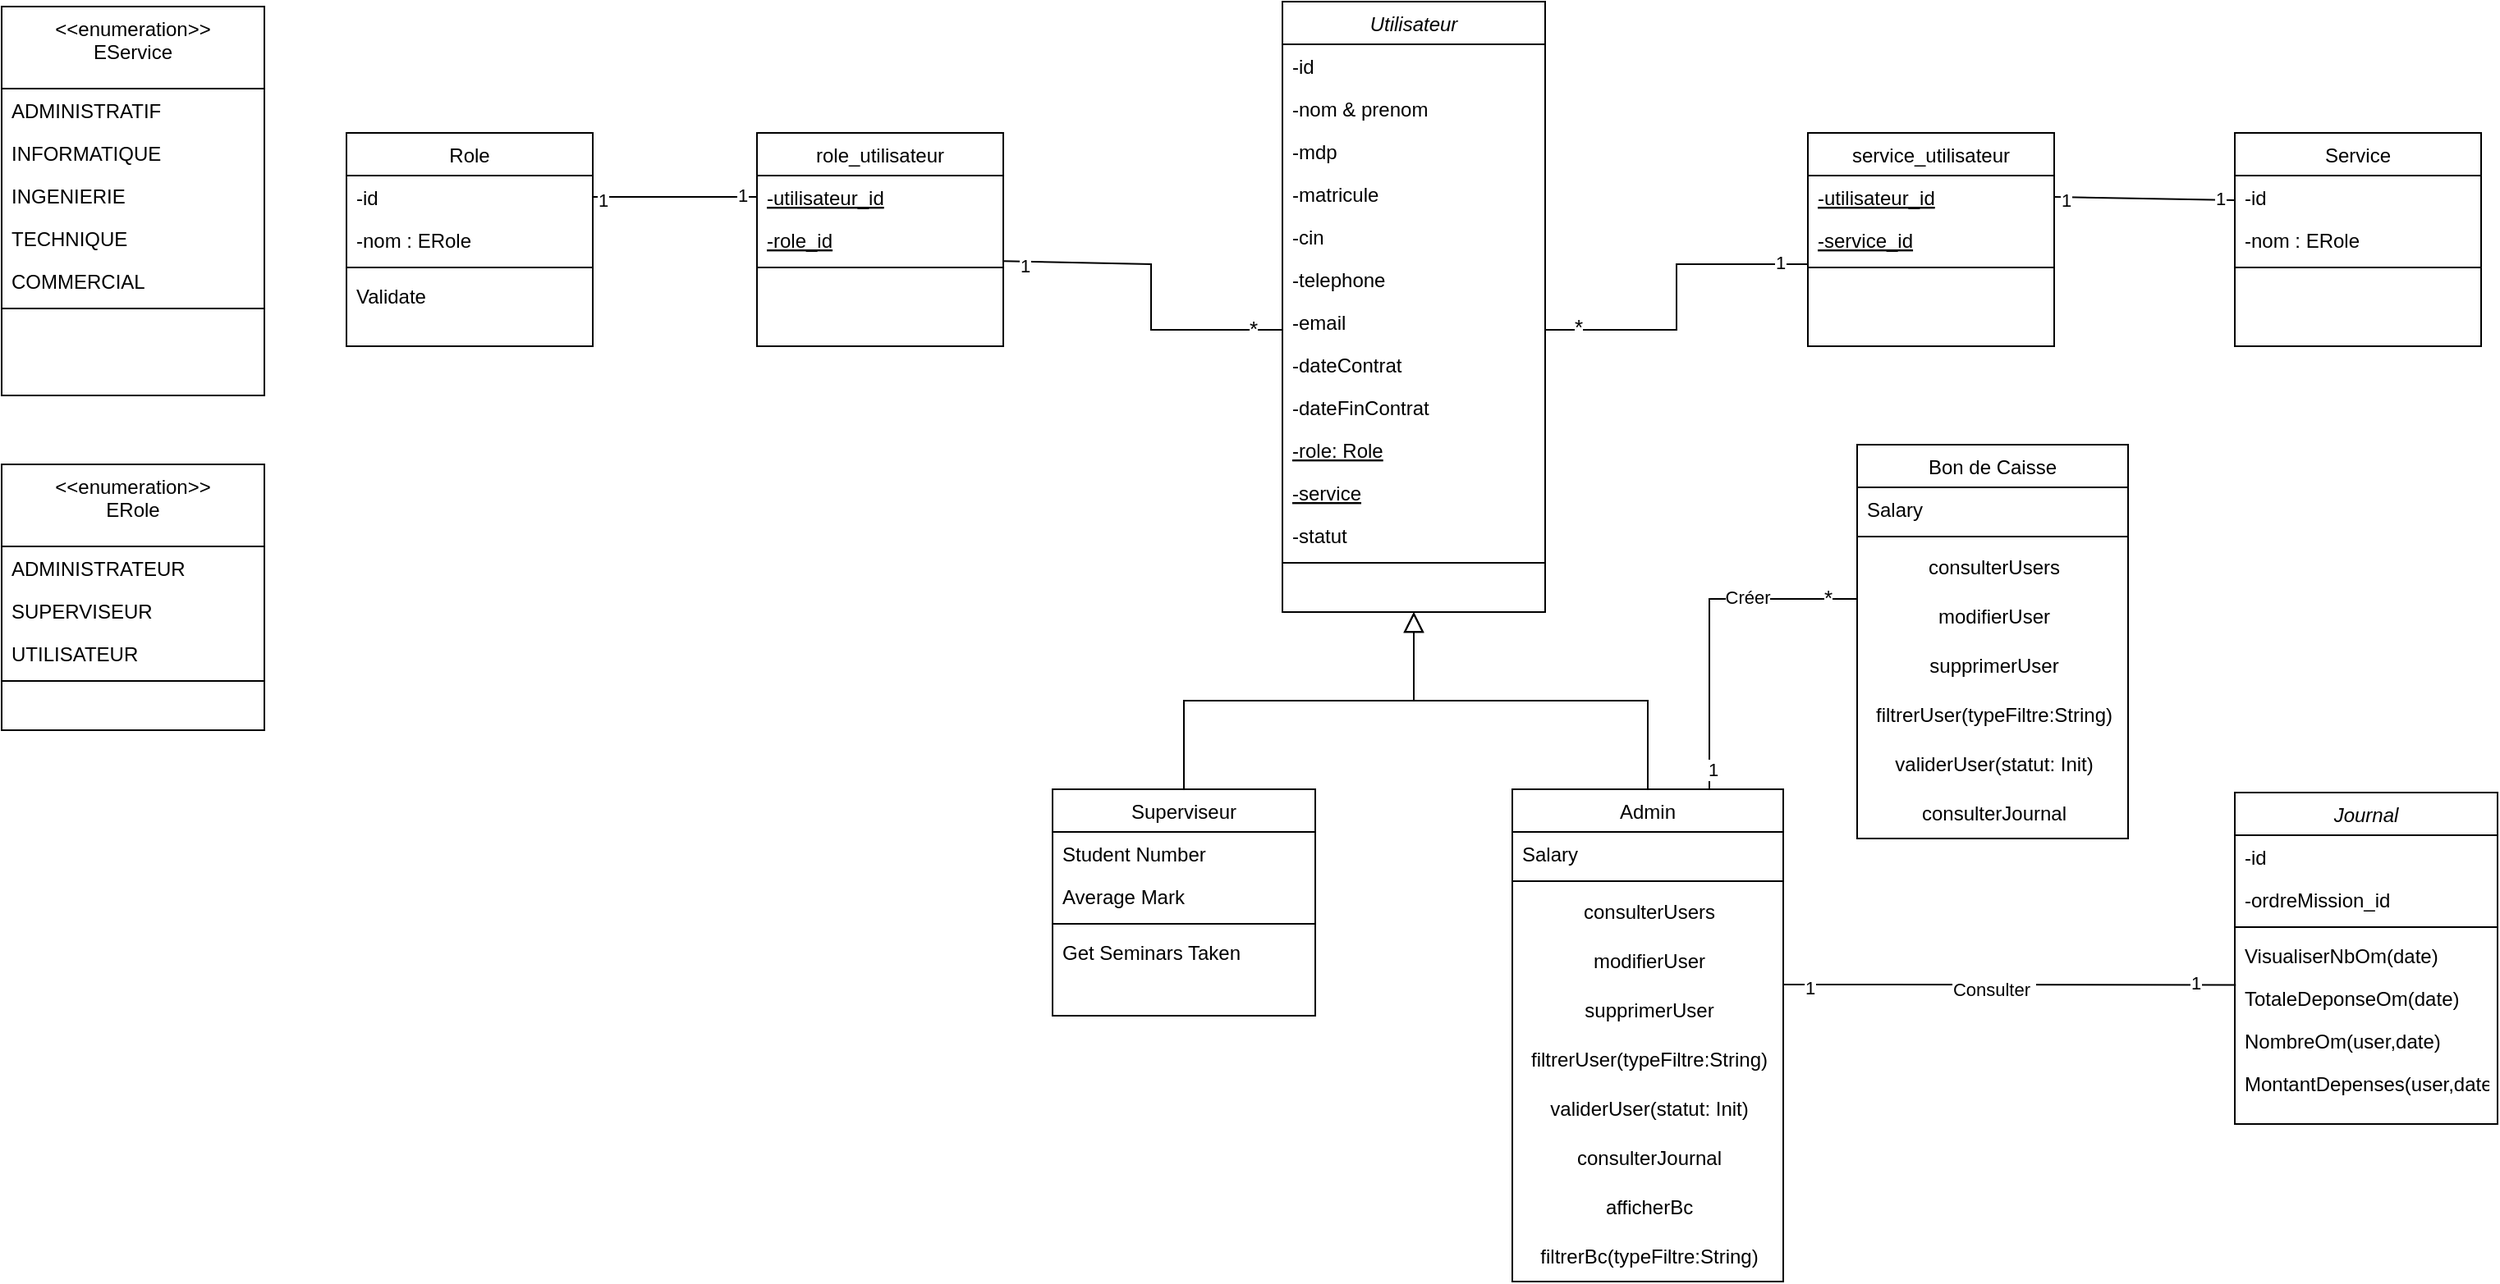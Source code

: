 <mxfile version="24.2.0" type="github">
  <diagram id="C5RBs43oDa-KdzZeNtuy" name="Page-1">
    <mxGraphModel dx="2039" dy="758" grid="1" gridSize="10" guides="1" tooltips="1" connect="1" arrows="1" fold="1" page="1" pageScale="1" pageWidth="827" pageHeight="1169" math="0" shadow="0">
      <root>
        <mxCell id="WIyWlLk6GJQsqaUBKTNV-0" />
        <mxCell id="WIyWlLk6GJQsqaUBKTNV-1" parent="WIyWlLk6GJQsqaUBKTNV-0" />
        <mxCell id="zkfFHV4jXpPFQw0GAbJ--0" value="Utilisateur" style="swimlane;fontStyle=2;align=center;verticalAlign=top;childLayout=stackLayout;horizontal=1;startSize=26;horizontalStack=0;resizeParent=1;resizeLast=0;collapsible=1;marginBottom=0;rounded=0;shadow=0;strokeWidth=1;" parent="WIyWlLk6GJQsqaUBKTNV-1" vertex="1">
          <mxGeometry x="220" y="120" width="160" height="372" as="geometry">
            <mxRectangle x="230" y="140" width="160" height="26" as="alternateBounds" />
          </mxGeometry>
        </mxCell>
        <mxCell id="zkfFHV4jXpPFQw0GAbJ--2" value="-id" style="text;align=left;verticalAlign=top;spacingLeft=4;spacingRight=4;overflow=hidden;rotatable=0;points=[[0,0.5],[1,0.5]];portConstraint=eastwest;rounded=0;shadow=0;html=0;" parent="zkfFHV4jXpPFQw0GAbJ--0" vertex="1">
          <mxGeometry y="26" width="160" height="26" as="geometry" />
        </mxCell>
        <mxCell id="zkfFHV4jXpPFQw0GAbJ--1" value="-nom &amp; prenom" style="text;align=left;verticalAlign=top;spacingLeft=4;spacingRight=4;overflow=hidden;rotatable=0;points=[[0,0.5],[1,0.5]];portConstraint=eastwest;" parent="zkfFHV4jXpPFQw0GAbJ--0" vertex="1">
          <mxGeometry y="52" width="160" height="26" as="geometry" />
        </mxCell>
        <mxCell id="zkfFHV4jXpPFQw0GAbJ--3" value="-mdp" style="text;align=left;verticalAlign=top;spacingLeft=4;spacingRight=4;overflow=hidden;rotatable=0;points=[[0,0.5],[1,0.5]];portConstraint=eastwest;rounded=0;shadow=0;html=0;" parent="zkfFHV4jXpPFQw0GAbJ--0" vertex="1">
          <mxGeometry y="78" width="160" height="26" as="geometry" />
        </mxCell>
        <mxCell id="BVyDWOVF4puS4mX-ho88-1" value="-matricule    " style="text;align=left;verticalAlign=top;spacingLeft=4;spacingRight=4;overflow=hidden;rotatable=0;points=[[0,0.5],[1,0.5]];portConstraint=eastwest;" parent="zkfFHV4jXpPFQw0GAbJ--0" vertex="1">
          <mxGeometry y="104" width="160" height="26" as="geometry" />
        </mxCell>
        <mxCell id="zkfFHV4jXpPFQw0GAbJ--5" value="-cin" style="text;align=left;verticalAlign=top;spacingLeft=4;spacingRight=4;overflow=hidden;rotatable=0;points=[[0,0.5],[1,0.5]];portConstraint=eastwest;" parent="zkfFHV4jXpPFQw0GAbJ--0" vertex="1">
          <mxGeometry y="130" width="160" height="26" as="geometry" />
        </mxCell>
        <mxCell id="BVyDWOVF4puS4mX-ho88-3" value="-telephone" style="text;align=left;verticalAlign=top;spacingLeft=4;spacingRight=4;overflow=hidden;rotatable=0;points=[[0,0.5],[1,0.5]];portConstraint=eastwest;" parent="zkfFHV4jXpPFQw0GAbJ--0" vertex="1">
          <mxGeometry y="156" width="160" height="26" as="geometry" />
        </mxCell>
        <mxCell id="BVyDWOVF4puS4mX-ho88-2" value="-email" style="text;align=left;verticalAlign=top;spacingLeft=4;spacingRight=4;overflow=hidden;rotatable=0;points=[[0,0.5],[1,0.5]];portConstraint=eastwest;" parent="zkfFHV4jXpPFQw0GAbJ--0" vertex="1">
          <mxGeometry y="182" width="160" height="26" as="geometry" />
        </mxCell>
        <mxCell id="BVyDWOVF4puS4mX-ho88-13" value="-dateContrat" style="text;align=left;verticalAlign=top;spacingLeft=4;spacingRight=4;overflow=hidden;rotatable=0;points=[[0,0.5],[1,0.5]];portConstraint=eastwest;" parent="zkfFHV4jXpPFQw0GAbJ--0" vertex="1">
          <mxGeometry y="208" width="160" height="26" as="geometry" />
        </mxCell>
        <mxCell id="BVyDWOVF4puS4mX-ho88-15" value="-dateFinContrat" style="text;align=left;verticalAlign=top;spacingLeft=4;spacingRight=4;overflow=hidden;rotatable=0;points=[[0,0.5],[1,0.5]];portConstraint=eastwest;" parent="zkfFHV4jXpPFQw0GAbJ--0" vertex="1">
          <mxGeometry y="234" width="160" height="26" as="geometry" />
        </mxCell>
        <mxCell id="BVyDWOVF4puS4mX-ho88-16" value="-role: Role" style="text;align=left;verticalAlign=top;spacingLeft=4;spacingRight=4;overflow=hidden;rotatable=0;points=[[0,0.5],[1,0.5]];portConstraint=eastwest;fontStyle=4" parent="zkfFHV4jXpPFQw0GAbJ--0" vertex="1">
          <mxGeometry y="260" width="160" height="26" as="geometry" />
        </mxCell>
        <mxCell id="BVyDWOVF4puS4mX-ho88-17" value="-service" style="text;align=left;verticalAlign=top;spacingLeft=4;spacingRight=4;overflow=hidden;rotatable=0;points=[[0,0.5],[1,0.5]];portConstraint=eastwest;fontStyle=4" parent="zkfFHV4jXpPFQw0GAbJ--0" vertex="1">
          <mxGeometry y="286" width="160" height="26" as="geometry" />
        </mxCell>
        <mxCell id="BVyDWOVF4puS4mX-ho88-14" value="-statut" style="text;align=left;verticalAlign=top;spacingLeft=4;spacingRight=4;overflow=hidden;rotatable=0;points=[[0,0.5],[1,0.5]];portConstraint=eastwest;" parent="zkfFHV4jXpPFQw0GAbJ--0" vertex="1">
          <mxGeometry y="312" width="160" height="26" as="geometry" />
        </mxCell>
        <mxCell id="zkfFHV4jXpPFQw0GAbJ--4" value="" style="line;html=1;strokeWidth=1;align=left;verticalAlign=middle;spacingTop=-1;spacingLeft=3;spacingRight=3;rotatable=0;labelPosition=right;points=[];portConstraint=eastwest;" parent="zkfFHV4jXpPFQw0GAbJ--0" vertex="1">
          <mxGeometry y="338" width="160" height="8" as="geometry" />
        </mxCell>
        <mxCell id="BVyDWOVF4puS4mX-ho88-0" value="&#xa;" style="text;align=left;verticalAlign=top;spacingLeft=4;spacingRight=4;overflow=hidden;rotatable=0;points=[[0,0.5],[1,0.5]];portConstraint=eastwest;rounded=0;shadow=0;html=0;" parent="zkfFHV4jXpPFQw0GAbJ--0" vertex="1">
          <mxGeometry y="346" width="160" height="26" as="geometry" />
        </mxCell>
        <mxCell id="zkfFHV4jXpPFQw0GAbJ--6" value="Superviseur" style="swimlane;fontStyle=0;align=center;verticalAlign=top;childLayout=stackLayout;horizontal=1;startSize=26;horizontalStack=0;resizeParent=1;resizeLast=0;collapsible=1;marginBottom=0;rounded=0;shadow=0;strokeWidth=1;" parent="WIyWlLk6GJQsqaUBKTNV-1" vertex="1">
          <mxGeometry x="80" y="600" width="160" height="138" as="geometry">
            <mxRectangle x="130" y="380" width="160" height="26" as="alternateBounds" />
          </mxGeometry>
        </mxCell>
        <mxCell id="zkfFHV4jXpPFQw0GAbJ--7" value="Student Number" style="text;align=left;verticalAlign=top;spacingLeft=4;spacingRight=4;overflow=hidden;rotatable=0;points=[[0,0.5],[1,0.5]];portConstraint=eastwest;" parent="zkfFHV4jXpPFQw0GAbJ--6" vertex="1">
          <mxGeometry y="26" width="160" height="26" as="geometry" />
        </mxCell>
        <mxCell id="zkfFHV4jXpPFQw0GAbJ--8" value="Average Mark" style="text;align=left;verticalAlign=top;spacingLeft=4;spacingRight=4;overflow=hidden;rotatable=0;points=[[0,0.5],[1,0.5]];portConstraint=eastwest;rounded=0;shadow=0;html=0;" parent="zkfFHV4jXpPFQw0GAbJ--6" vertex="1">
          <mxGeometry y="52" width="160" height="26" as="geometry" />
        </mxCell>
        <mxCell id="zkfFHV4jXpPFQw0GAbJ--9" value="" style="line;html=1;strokeWidth=1;align=left;verticalAlign=middle;spacingTop=-1;spacingLeft=3;spacingRight=3;rotatable=0;labelPosition=right;points=[];portConstraint=eastwest;" parent="zkfFHV4jXpPFQw0GAbJ--6" vertex="1">
          <mxGeometry y="78" width="160" height="8" as="geometry" />
        </mxCell>
        <mxCell id="zkfFHV4jXpPFQw0GAbJ--11" value="Get Seminars Taken" style="text;align=left;verticalAlign=top;spacingLeft=4;spacingRight=4;overflow=hidden;rotatable=0;points=[[0,0.5],[1,0.5]];portConstraint=eastwest;" parent="zkfFHV4jXpPFQw0GAbJ--6" vertex="1">
          <mxGeometry y="86" width="160" height="26" as="geometry" />
        </mxCell>
        <mxCell id="zkfFHV4jXpPFQw0GAbJ--12" value="" style="endArrow=block;endSize=10;endFill=0;shadow=0;strokeWidth=1;rounded=0;curved=0;edgeStyle=elbowEdgeStyle;elbow=vertical;" parent="WIyWlLk6GJQsqaUBKTNV-1" source="zkfFHV4jXpPFQw0GAbJ--6" target="zkfFHV4jXpPFQw0GAbJ--0" edge="1">
          <mxGeometry width="160" relative="1" as="geometry">
            <mxPoint x="200" y="203" as="sourcePoint" />
            <mxPoint x="200" y="203" as="targetPoint" />
          </mxGeometry>
        </mxCell>
        <mxCell id="zkfFHV4jXpPFQw0GAbJ--13" value="Admin" style="swimlane;fontStyle=0;align=center;verticalAlign=top;childLayout=stackLayout;horizontal=1;startSize=26;horizontalStack=0;resizeParent=1;resizeLast=0;collapsible=1;marginBottom=0;rounded=0;shadow=0;strokeWidth=1;" parent="WIyWlLk6GJQsqaUBKTNV-1" vertex="1">
          <mxGeometry x="360" y="600" width="165" height="300" as="geometry">
            <mxRectangle x="360" y="600" width="170" height="26" as="alternateBounds" />
          </mxGeometry>
        </mxCell>
        <mxCell id="zkfFHV4jXpPFQw0GAbJ--14" value="Salary" style="text;align=left;verticalAlign=top;spacingLeft=4;spacingRight=4;overflow=hidden;rotatable=0;points=[[0,0.5],[1,0.5]];portConstraint=eastwest;" parent="zkfFHV4jXpPFQw0GAbJ--13" vertex="1">
          <mxGeometry y="26" width="165" height="26" as="geometry" />
        </mxCell>
        <mxCell id="zkfFHV4jXpPFQw0GAbJ--15" value="" style="line;html=1;strokeWidth=1;align=left;verticalAlign=middle;spacingTop=-1;spacingLeft=3;spacingRight=3;rotatable=0;labelPosition=right;points=[];portConstraint=eastwest;" parent="zkfFHV4jXpPFQw0GAbJ--13" vertex="1">
          <mxGeometry y="52" width="165" height="8" as="geometry" />
        </mxCell>
        <mxCell id="UkL4BT7Hzz0I9JEdcfOP-37" value="consulterUsers" style="text;html=1;align=center;verticalAlign=middle;resizable=0;points=[];autosize=1;strokeColor=none;fillColor=none;" vertex="1" parent="zkfFHV4jXpPFQw0GAbJ--13">
          <mxGeometry y="60" width="165" height="30" as="geometry" />
        </mxCell>
        <mxCell id="UkL4BT7Hzz0I9JEdcfOP-38" value="modifierUser" style="text;html=1;align=center;verticalAlign=middle;resizable=0;points=[];autosize=1;strokeColor=none;fillColor=none;" vertex="1" parent="zkfFHV4jXpPFQw0GAbJ--13">
          <mxGeometry y="90" width="165" height="30" as="geometry" />
        </mxCell>
        <mxCell id="UkL4BT7Hzz0I9JEdcfOP-39" value="supprimerUser" style="text;html=1;align=center;verticalAlign=middle;resizable=0;points=[];autosize=1;strokeColor=none;fillColor=none;" vertex="1" parent="zkfFHV4jXpPFQw0GAbJ--13">
          <mxGeometry y="120" width="165" height="30" as="geometry" />
        </mxCell>
        <mxCell id="UkL4BT7Hzz0I9JEdcfOP-41" value="filtrerUser(typeFiltre:String)" style="text;html=1;align=center;verticalAlign=middle;resizable=0;points=[];autosize=1;strokeColor=none;fillColor=none;" vertex="1" parent="zkfFHV4jXpPFQw0GAbJ--13">
          <mxGeometry y="150" width="165" height="30" as="geometry" />
        </mxCell>
        <mxCell id="UkL4BT7Hzz0I9JEdcfOP-40" value="validerUser(statut: Init)" style="text;html=1;align=center;verticalAlign=middle;resizable=0;points=[];autosize=1;strokeColor=none;fillColor=none;" vertex="1" parent="zkfFHV4jXpPFQw0GAbJ--13">
          <mxGeometry y="180" width="165" height="30" as="geometry" />
        </mxCell>
        <mxCell id="UkL4BT7Hzz0I9JEdcfOP-79" value="consulterJournal" style="text;html=1;align=center;verticalAlign=middle;resizable=0;points=[];autosize=1;strokeColor=none;fillColor=none;" vertex="1" parent="zkfFHV4jXpPFQw0GAbJ--13">
          <mxGeometry y="210" width="165" height="30" as="geometry" />
        </mxCell>
        <mxCell id="UkL4BT7Hzz0I9JEdcfOP-80" value="afficherBc" style="text;html=1;align=center;verticalAlign=middle;resizable=0;points=[];autosize=1;strokeColor=none;fillColor=none;" vertex="1" parent="zkfFHV4jXpPFQw0GAbJ--13">
          <mxGeometry y="240" width="165" height="30" as="geometry" />
        </mxCell>
        <mxCell id="UkL4BT7Hzz0I9JEdcfOP-81" value="filtrerBc(typeFiltre:String)" style="text;html=1;align=center;verticalAlign=middle;resizable=0;points=[];autosize=1;strokeColor=none;fillColor=none;" vertex="1" parent="zkfFHV4jXpPFQw0GAbJ--13">
          <mxGeometry y="270" width="165" height="30" as="geometry" />
        </mxCell>
        <mxCell id="zkfFHV4jXpPFQw0GAbJ--16" value="" style="endArrow=block;endSize=10;endFill=0;shadow=0;strokeWidth=1;rounded=0;curved=0;edgeStyle=elbowEdgeStyle;elbow=vertical;" parent="WIyWlLk6GJQsqaUBKTNV-1" source="zkfFHV4jXpPFQw0GAbJ--13" target="zkfFHV4jXpPFQw0GAbJ--0" edge="1">
          <mxGeometry width="160" relative="1" as="geometry">
            <mxPoint x="210" y="373" as="sourcePoint" />
            <mxPoint x="310" y="271" as="targetPoint" />
          </mxGeometry>
        </mxCell>
        <mxCell id="BVyDWOVF4puS4mX-ho88-18" value="role_utilisateur" style="swimlane;fontStyle=0;align=center;verticalAlign=top;childLayout=stackLayout;horizontal=1;startSize=26;horizontalStack=0;resizeParent=1;resizeLast=0;collapsible=1;marginBottom=0;rounded=0;shadow=0;strokeWidth=1;" parent="WIyWlLk6GJQsqaUBKTNV-1" vertex="1">
          <mxGeometry x="-100" y="200" width="150" height="130" as="geometry">
            <mxRectangle x="-50" y="340" width="160" height="26" as="alternateBounds" />
          </mxGeometry>
        </mxCell>
        <mxCell id="BVyDWOVF4puS4mX-ho88-19" value="-utilisateur_id" style="text;align=left;verticalAlign=top;spacingLeft=4;spacingRight=4;overflow=hidden;rotatable=0;points=[[0,0.5],[1,0.5]];portConstraint=eastwest;fontStyle=4" parent="BVyDWOVF4puS4mX-ho88-18" vertex="1">
          <mxGeometry y="26" width="150" height="26" as="geometry" />
        </mxCell>
        <mxCell id="BVyDWOVF4puS4mX-ho88-20" value="-role_id" style="text;align=left;verticalAlign=top;spacingLeft=4;spacingRight=4;overflow=hidden;rotatable=0;points=[[0,0.5],[1,0.5]];portConstraint=eastwest;rounded=0;shadow=0;html=0;fontStyle=4" parent="BVyDWOVF4puS4mX-ho88-18" vertex="1">
          <mxGeometry y="52" width="150" height="26" as="geometry" />
        </mxCell>
        <mxCell id="BVyDWOVF4puS4mX-ho88-24" value="" style="line;html=1;strokeWidth=1;align=left;verticalAlign=middle;spacingTop=-1;spacingLeft=3;spacingRight=3;rotatable=0;labelPosition=right;points=[];portConstraint=eastwest;" parent="BVyDWOVF4puS4mX-ho88-18" vertex="1">
          <mxGeometry y="78" width="150" height="8" as="geometry" />
        </mxCell>
        <mxCell id="BVyDWOVF4puS4mX-ho88-29" value="&lt;&lt;enumeration&gt;&gt;&#xa;ERole" style="swimlane;fontStyle=0;align=center;verticalAlign=top;childLayout=stackLayout;horizontal=1;startSize=50;horizontalStack=0;resizeParent=1;resizeLast=0;collapsible=1;marginBottom=0;rounded=0;shadow=0;strokeWidth=1;" parent="WIyWlLk6GJQsqaUBKTNV-1" vertex="1">
          <mxGeometry x="-560" y="402" width="160" height="162" as="geometry">
            <mxRectangle x="550" y="140" width="160" height="26" as="alternateBounds" />
          </mxGeometry>
        </mxCell>
        <mxCell id="BVyDWOVF4puS4mX-ho88-30" value="ADMINISTRATEUR" style="text;align=left;verticalAlign=top;spacingLeft=4;spacingRight=4;overflow=hidden;rotatable=0;points=[[0,0.5],[1,0.5]];portConstraint=eastwest;" parent="BVyDWOVF4puS4mX-ho88-29" vertex="1">
          <mxGeometry y="50" width="160" height="26" as="geometry" />
        </mxCell>
        <mxCell id="BVyDWOVF4puS4mX-ho88-31" value="SUPERVISEUR" style="text;align=left;verticalAlign=top;spacingLeft=4;spacingRight=4;overflow=hidden;rotatable=0;points=[[0,0.5],[1,0.5]];portConstraint=eastwest;rounded=0;shadow=0;html=0;" parent="BVyDWOVF4puS4mX-ho88-29" vertex="1">
          <mxGeometry y="76" width="160" height="26" as="geometry" />
        </mxCell>
        <mxCell id="BVyDWOVF4puS4mX-ho88-34" value="UTILISATEUR" style="text;align=left;verticalAlign=top;spacingLeft=4;spacingRight=4;overflow=hidden;rotatable=0;points=[[0,0.5],[1,0.5]];portConstraint=eastwest;rounded=0;shadow=0;html=0;" parent="BVyDWOVF4puS4mX-ho88-29" vertex="1">
          <mxGeometry y="102" width="160" height="26" as="geometry" />
        </mxCell>
        <mxCell id="BVyDWOVF4puS4mX-ho88-32" value="" style="line;html=1;strokeWidth=1;align=left;verticalAlign=middle;spacingTop=-1;spacingLeft=3;spacingRight=3;rotatable=0;labelPosition=right;points=[];portConstraint=eastwest;" parent="BVyDWOVF4puS4mX-ho88-29" vertex="1">
          <mxGeometry y="128" width="160" height="8" as="geometry" />
        </mxCell>
        <mxCell id="BVyDWOVF4puS4mX-ho88-37" value="" style="endArrow=none;html=1;rounded=0;exitX=1.003;exitY=0.014;exitDx=0;exitDy=0;exitPerimeter=0;" parent="WIyWlLk6GJQsqaUBKTNV-1" source="BVyDWOVF4puS4mX-ho88-24" edge="1">
          <mxGeometry width="50" height="50" relative="1" as="geometry">
            <mxPoint x="120" y="440" as="sourcePoint" />
            <mxPoint x="220" y="320" as="targetPoint" />
            <Array as="points">
              <mxPoint x="140" y="280" />
              <mxPoint x="140" y="320" />
            </Array>
          </mxGeometry>
        </mxCell>
        <mxCell id="BVyDWOVF4puS4mX-ho88-41" value="1" style="edgeLabel;html=1;align=center;verticalAlign=middle;resizable=0;points=[];" parent="BVyDWOVF4puS4mX-ho88-37" vertex="1" connectable="0">
          <mxGeometry x="-0.883" y="-2" relative="1" as="geometry">
            <mxPoint as="offset" />
          </mxGeometry>
        </mxCell>
        <mxCell id="BVyDWOVF4puS4mX-ho88-43" value="&lt;font style=&quot;font-size: 13px;&quot;&gt;*&lt;/font&gt;" style="edgeLabel;html=1;align=center;verticalAlign=middle;resizable=0;points=[];" parent="BVyDWOVF4puS4mX-ho88-37" vertex="1" connectable="0">
          <mxGeometry x="0.823" y="-2" relative="1" as="geometry">
            <mxPoint y="-3" as="offset" />
          </mxGeometry>
        </mxCell>
        <mxCell id="UkL4BT7Hzz0I9JEdcfOP-0" value="Role" style="swimlane;fontStyle=0;align=center;verticalAlign=top;childLayout=stackLayout;horizontal=1;startSize=26;horizontalStack=0;resizeParent=1;resizeLast=0;collapsible=1;marginBottom=0;rounded=0;shadow=0;strokeWidth=1;" vertex="1" parent="WIyWlLk6GJQsqaUBKTNV-1">
          <mxGeometry x="-350" y="200" width="150" height="130" as="geometry">
            <mxRectangle x="-50" y="340" width="160" height="26" as="alternateBounds" />
          </mxGeometry>
        </mxCell>
        <mxCell id="UkL4BT7Hzz0I9JEdcfOP-1" value="-id" style="text;align=left;verticalAlign=top;spacingLeft=4;spacingRight=4;overflow=hidden;rotatable=0;points=[[0,0.5],[1,0.5]];portConstraint=eastwest;" vertex="1" parent="UkL4BT7Hzz0I9JEdcfOP-0">
          <mxGeometry y="26" width="150" height="26" as="geometry" />
        </mxCell>
        <mxCell id="UkL4BT7Hzz0I9JEdcfOP-2" value="-nom : ERole" style="text;align=left;verticalAlign=top;spacingLeft=4;spacingRight=4;overflow=hidden;rotatable=0;points=[[0,0.5],[1,0.5]];portConstraint=eastwest;rounded=0;shadow=0;html=0;" vertex="1" parent="UkL4BT7Hzz0I9JEdcfOP-0">
          <mxGeometry y="52" width="150" height="26" as="geometry" />
        </mxCell>
        <mxCell id="UkL4BT7Hzz0I9JEdcfOP-3" value="" style="line;html=1;strokeWidth=1;align=left;verticalAlign=middle;spacingTop=-1;spacingLeft=3;spacingRight=3;rotatable=0;labelPosition=right;points=[];portConstraint=eastwest;" vertex="1" parent="UkL4BT7Hzz0I9JEdcfOP-0">
          <mxGeometry y="78" width="150" height="8" as="geometry" />
        </mxCell>
        <mxCell id="UkL4BT7Hzz0I9JEdcfOP-4" value="Validate" style="text;align=left;verticalAlign=top;spacingLeft=4;spacingRight=4;overflow=hidden;rotatable=0;points=[[0,0.5],[1,0.5]];portConstraint=eastwest;" vertex="1" parent="UkL4BT7Hzz0I9JEdcfOP-0">
          <mxGeometry y="86" width="150" height="26" as="geometry" />
        </mxCell>
        <mxCell id="UkL4BT7Hzz0I9JEdcfOP-5" value="" style="endArrow=none;html=1;rounded=0;exitX=1;exitY=0.5;exitDx=0;exitDy=0;entryX=0;entryY=0.5;entryDx=0;entryDy=0;" edge="1" parent="WIyWlLk6GJQsqaUBKTNV-1" source="UkL4BT7Hzz0I9JEdcfOP-1" target="BVyDWOVF4puS4mX-ho88-19">
          <mxGeometry width="50" height="50" relative="1" as="geometry">
            <mxPoint x="-200" y="487.5" as="sourcePoint" />
            <mxPoint x="-59" y="423.5" as="targetPoint" />
            <Array as="points" />
          </mxGeometry>
        </mxCell>
        <mxCell id="UkL4BT7Hzz0I9JEdcfOP-6" value="1" style="edgeLabel;html=1;align=center;verticalAlign=middle;resizable=0;points=[];" vertex="1" connectable="0" parent="UkL4BT7Hzz0I9JEdcfOP-5">
          <mxGeometry x="-0.883" y="-2" relative="1" as="geometry">
            <mxPoint as="offset" />
          </mxGeometry>
        </mxCell>
        <mxCell id="UkL4BT7Hzz0I9JEdcfOP-7" value="1" style="edgeLabel;html=1;align=center;verticalAlign=middle;resizable=0;points=[];" vertex="1" connectable="0" parent="UkL4BT7Hzz0I9JEdcfOP-5">
          <mxGeometry x="0.823" y="-2" relative="1" as="geometry">
            <mxPoint y="-3" as="offset" />
          </mxGeometry>
        </mxCell>
        <mxCell id="UkL4BT7Hzz0I9JEdcfOP-8" value="Service" style="swimlane;fontStyle=0;align=center;verticalAlign=top;childLayout=stackLayout;horizontal=1;startSize=26;horizontalStack=0;resizeParent=1;resizeLast=0;collapsible=1;marginBottom=0;rounded=0;shadow=0;strokeWidth=1;" vertex="1" parent="WIyWlLk6GJQsqaUBKTNV-1">
          <mxGeometry x="800" y="200" width="150" height="130" as="geometry">
            <mxRectangle x="-50" y="340" width="160" height="26" as="alternateBounds" />
          </mxGeometry>
        </mxCell>
        <mxCell id="UkL4BT7Hzz0I9JEdcfOP-9" value="-id" style="text;align=left;verticalAlign=top;spacingLeft=4;spacingRight=4;overflow=hidden;rotatable=0;points=[[0,0.5],[1,0.5]];portConstraint=eastwest;" vertex="1" parent="UkL4BT7Hzz0I9JEdcfOP-8">
          <mxGeometry y="26" width="150" height="26" as="geometry" />
        </mxCell>
        <mxCell id="UkL4BT7Hzz0I9JEdcfOP-10" value="-nom : ERole" style="text;align=left;verticalAlign=top;spacingLeft=4;spacingRight=4;overflow=hidden;rotatable=0;points=[[0,0.5],[1,0.5]];portConstraint=eastwest;rounded=0;shadow=0;html=0;" vertex="1" parent="UkL4BT7Hzz0I9JEdcfOP-8">
          <mxGeometry y="52" width="150" height="26" as="geometry" />
        </mxCell>
        <mxCell id="UkL4BT7Hzz0I9JEdcfOP-11" value="" style="line;html=1;strokeWidth=1;align=left;verticalAlign=middle;spacingTop=-1;spacingLeft=3;spacingRight=3;rotatable=0;labelPosition=right;points=[];portConstraint=eastwest;" vertex="1" parent="UkL4BT7Hzz0I9JEdcfOP-8">
          <mxGeometry y="78" width="150" height="8" as="geometry" />
        </mxCell>
        <mxCell id="UkL4BT7Hzz0I9JEdcfOP-13" value="service_utilisateur" style="swimlane;fontStyle=0;align=center;verticalAlign=top;childLayout=stackLayout;horizontal=1;startSize=26;horizontalStack=0;resizeParent=1;resizeLast=0;collapsible=1;marginBottom=0;rounded=0;shadow=0;strokeWidth=1;" vertex="1" parent="WIyWlLk6GJQsqaUBKTNV-1">
          <mxGeometry x="540" y="200" width="150" height="130" as="geometry">
            <mxRectangle x="-50" y="340" width="160" height="26" as="alternateBounds" />
          </mxGeometry>
        </mxCell>
        <mxCell id="UkL4BT7Hzz0I9JEdcfOP-14" value="-utilisateur_id" style="text;align=left;verticalAlign=top;spacingLeft=4;spacingRight=4;overflow=hidden;rotatable=0;points=[[0,0.5],[1,0.5]];portConstraint=eastwest;fontStyle=4" vertex="1" parent="UkL4BT7Hzz0I9JEdcfOP-13">
          <mxGeometry y="26" width="150" height="26" as="geometry" />
        </mxCell>
        <mxCell id="UkL4BT7Hzz0I9JEdcfOP-15" value="-service_id" style="text;align=left;verticalAlign=top;spacingLeft=4;spacingRight=4;overflow=hidden;rotatable=0;points=[[0,0.5],[1,0.5]];portConstraint=eastwest;rounded=0;shadow=0;html=0;fontStyle=4" vertex="1" parent="UkL4BT7Hzz0I9JEdcfOP-13">
          <mxGeometry y="52" width="150" height="26" as="geometry" />
        </mxCell>
        <mxCell id="UkL4BT7Hzz0I9JEdcfOP-16" value="" style="line;html=1;strokeWidth=1;align=left;verticalAlign=middle;spacingTop=-1;spacingLeft=3;spacingRight=3;rotatable=0;labelPosition=right;points=[];portConstraint=eastwest;" vertex="1" parent="UkL4BT7Hzz0I9JEdcfOP-13">
          <mxGeometry y="78" width="150" height="8" as="geometry" />
        </mxCell>
        <mxCell id="UkL4BT7Hzz0I9JEdcfOP-17" value="&lt;&lt;enumeration&gt;&gt;&#xa;EService" style="swimlane;fontStyle=0;align=center;verticalAlign=top;childLayout=stackLayout;horizontal=1;startSize=50;horizontalStack=0;resizeParent=1;resizeLast=0;collapsible=1;marginBottom=0;rounded=0;shadow=0;strokeWidth=1;" vertex="1" parent="WIyWlLk6GJQsqaUBKTNV-1">
          <mxGeometry x="-560" y="123" width="160" height="237" as="geometry">
            <mxRectangle x="550" y="140" width="160" height="26" as="alternateBounds" />
          </mxGeometry>
        </mxCell>
        <mxCell id="UkL4BT7Hzz0I9JEdcfOP-18" value="ADMINISTRATIF" style="text;align=left;verticalAlign=top;spacingLeft=4;spacingRight=4;overflow=hidden;rotatable=0;points=[[0,0.5],[1,0.5]];portConstraint=eastwest;" vertex="1" parent="UkL4BT7Hzz0I9JEdcfOP-17">
          <mxGeometry y="50" width="160" height="26" as="geometry" />
        </mxCell>
        <mxCell id="UkL4BT7Hzz0I9JEdcfOP-19" value="INFORMATIQUE" style="text;align=left;verticalAlign=top;spacingLeft=4;spacingRight=4;overflow=hidden;rotatable=0;points=[[0,0.5],[1,0.5]];portConstraint=eastwest;rounded=0;shadow=0;html=0;" vertex="1" parent="UkL4BT7Hzz0I9JEdcfOP-17">
          <mxGeometry y="76" width="160" height="26" as="geometry" />
        </mxCell>
        <mxCell id="UkL4BT7Hzz0I9JEdcfOP-20" value="INGENIERIE" style="text;align=left;verticalAlign=top;spacingLeft=4;spacingRight=4;overflow=hidden;rotatable=0;points=[[0,0.5],[1,0.5]];portConstraint=eastwest;rounded=0;shadow=0;html=0;" vertex="1" parent="UkL4BT7Hzz0I9JEdcfOP-17">
          <mxGeometry y="102" width="160" height="26" as="geometry" />
        </mxCell>
        <mxCell id="UkL4BT7Hzz0I9JEdcfOP-22" value="TECHNIQUE" style="text;align=left;verticalAlign=top;spacingLeft=4;spacingRight=4;overflow=hidden;rotatable=0;points=[[0,0.5],[1,0.5]];portConstraint=eastwest;" vertex="1" parent="UkL4BT7Hzz0I9JEdcfOP-17">
          <mxGeometry y="128" width="160" height="26" as="geometry" />
        </mxCell>
        <mxCell id="UkL4BT7Hzz0I9JEdcfOP-23" value="COMMERCIAL" style="text;align=left;verticalAlign=top;spacingLeft=4;spacingRight=4;overflow=hidden;rotatable=0;points=[[0,0.5],[1,0.5]];portConstraint=eastwest;" vertex="1" parent="UkL4BT7Hzz0I9JEdcfOP-17">
          <mxGeometry y="154" width="160" height="26" as="geometry" />
        </mxCell>
        <mxCell id="UkL4BT7Hzz0I9JEdcfOP-21" value="" style="line;html=1;strokeWidth=1;align=left;verticalAlign=middle;spacingTop=-1;spacingLeft=3;spacingRight=3;rotatable=0;labelPosition=right;points=[];portConstraint=eastwest;" vertex="1" parent="UkL4BT7Hzz0I9JEdcfOP-17">
          <mxGeometry y="180" width="160" height="8" as="geometry" />
        </mxCell>
        <mxCell id="UkL4BT7Hzz0I9JEdcfOP-24" value="" style="endArrow=none;html=1;rounded=0;exitX=1;exitY=0.5;exitDx=0;exitDy=0;" edge="1" parent="WIyWlLk6GJQsqaUBKTNV-1" source="UkL4BT7Hzz0I9JEdcfOP-14">
          <mxGeometry width="50" height="50" relative="1" as="geometry">
            <mxPoint x="700" y="240.83" as="sourcePoint" />
            <mxPoint x="800" y="241" as="targetPoint" />
            <Array as="points" />
          </mxGeometry>
        </mxCell>
        <mxCell id="UkL4BT7Hzz0I9JEdcfOP-25" value="1" style="edgeLabel;html=1;align=center;verticalAlign=middle;resizable=0;points=[];" vertex="1" connectable="0" parent="UkL4BT7Hzz0I9JEdcfOP-24">
          <mxGeometry x="-0.883" y="-2" relative="1" as="geometry">
            <mxPoint as="offset" />
          </mxGeometry>
        </mxCell>
        <mxCell id="UkL4BT7Hzz0I9JEdcfOP-26" value="1" style="edgeLabel;html=1;align=center;verticalAlign=middle;resizable=0;points=[];" vertex="1" connectable="0" parent="UkL4BT7Hzz0I9JEdcfOP-24">
          <mxGeometry x="0.823" y="-2" relative="1" as="geometry">
            <mxPoint y="-3" as="offset" />
          </mxGeometry>
        </mxCell>
        <mxCell id="UkL4BT7Hzz0I9JEdcfOP-27" value="" style="endArrow=none;html=1;rounded=0;entryX=0;entryY=1.077;entryDx=0;entryDy=0;entryPerimeter=0;" edge="1" parent="WIyWlLk6GJQsqaUBKTNV-1" target="UkL4BT7Hzz0I9JEdcfOP-15">
          <mxGeometry width="50" height="50" relative="1" as="geometry">
            <mxPoint x="380" y="320" as="sourcePoint" />
            <mxPoint x="550" y="312" as="targetPoint" />
            <Array as="points">
              <mxPoint x="460" y="320" />
              <mxPoint x="460" y="280" />
            </Array>
          </mxGeometry>
        </mxCell>
        <mxCell id="UkL4BT7Hzz0I9JEdcfOP-29" value="1" style="edgeLabel;html=1;align=center;verticalAlign=middle;resizable=0;points=[];" vertex="1" connectable="0" parent="UkL4BT7Hzz0I9JEdcfOP-27">
          <mxGeometry x="0.823" y="-2" relative="1" as="geometry">
            <mxPoint y="-3" as="offset" />
          </mxGeometry>
        </mxCell>
        <mxCell id="UkL4BT7Hzz0I9JEdcfOP-36" value="&lt;font style=&quot;font-size: 13px;&quot;&gt;*&lt;/font&gt;" style="edgeLabel;html=1;align=center;verticalAlign=middle;resizable=0;points=[];" vertex="1" connectable="0" parent="UkL4BT7Hzz0I9JEdcfOP-27">
          <mxGeometry x="-0.8" y="2" relative="1" as="geometry">
            <mxPoint as="offset" />
          </mxGeometry>
        </mxCell>
        <mxCell id="UkL4BT7Hzz0I9JEdcfOP-43" value="Journal" style="swimlane;fontStyle=2;align=center;verticalAlign=top;childLayout=stackLayout;horizontal=1;startSize=26;horizontalStack=0;resizeParent=1;resizeLast=0;collapsible=1;marginBottom=0;rounded=0;shadow=0;strokeWidth=1;" vertex="1" parent="WIyWlLk6GJQsqaUBKTNV-1">
          <mxGeometry x="800" y="602" width="160" height="202" as="geometry">
            <mxRectangle x="230" y="140" width="160" height="26" as="alternateBounds" />
          </mxGeometry>
        </mxCell>
        <mxCell id="UkL4BT7Hzz0I9JEdcfOP-44" value="-id" style="text;align=left;verticalAlign=top;spacingLeft=4;spacingRight=4;overflow=hidden;rotatable=0;points=[[0,0.5],[1,0.5]];portConstraint=eastwest;rounded=0;shadow=0;html=0;" vertex="1" parent="UkL4BT7Hzz0I9JEdcfOP-43">
          <mxGeometry y="26" width="160" height="26" as="geometry" />
        </mxCell>
        <mxCell id="UkL4BT7Hzz0I9JEdcfOP-45" value="-ordreMission_id" style="text;align=left;verticalAlign=top;spacingLeft=4;spacingRight=4;overflow=hidden;rotatable=0;points=[[0,0.5],[1,0.5]];portConstraint=eastwest;" vertex="1" parent="UkL4BT7Hzz0I9JEdcfOP-43">
          <mxGeometry y="52" width="160" height="26" as="geometry" />
        </mxCell>
        <mxCell id="UkL4BT7Hzz0I9JEdcfOP-56" value="" style="line;html=1;strokeWidth=1;align=left;verticalAlign=middle;spacingTop=-1;spacingLeft=3;spacingRight=3;rotatable=0;labelPosition=right;points=[];portConstraint=eastwest;" vertex="1" parent="UkL4BT7Hzz0I9JEdcfOP-43">
          <mxGeometry y="78" width="160" height="8" as="geometry" />
        </mxCell>
        <mxCell id="UkL4BT7Hzz0I9JEdcfOP-57" value="VisualiserNbOm(date)&#xa;" style="text;align=left;verticalAlign=top;spacingLeft=4;spacingRight=4;overflow=hidden;rotatable=0;points=[[0,0.5],[1,0.5]];portConstraint=eastwest;rounded=0;shadow=0;html=0;fontSize=12;" vertex="1" parent="UkL4BT7Hzz0I9JEdcfOP-43">
          <mxGeometry y="86" width="160" height="26" as="geometry" />
        </mxCell>
        <mxCell id="UkL4BT7Hzz0I9JEdcfOP-62" value="TotaleDeponseOm(date)&#xa;" style="text;align=left;verticalAlign=top;spacingLeft=4;spacingRight=4;overflow=hidden;rotatable=0;points=[[0,0.5],[1,0.5]];portConstraint=eastwest;rounded=0;shadow=0;html=0;fontSize=12;" vertex="1" parent="UkL4BT7Hzz0I9JEdcfOP-43">
          <mxGeometry y="112" width="160" height="26" as="geometry" />
        </mxCell>
        <mxCell id="UkL4BT7Hzz0I9JEdcfOP-63" value="NombreOm(user,date)&#xa;" style="text;align=left;verticalAlign=top;spacingLeft=4;spacingRight=4;overflow=hidden;rotatable=0;points=[[0,0.5],[1,0.5]];portConstraint=eastwest;rounded=0;shadow=0;html=0;fontSize=12;" vertex="1" parent="UkL4BT7Hzz0I9JEdcfOP-43">
          <mxGeometry y="138" width="160" height="26" as="geometry" />
        </mxCell>
        <mxCell id="UkL4BT7Hzz0I9JEdcfOP-64" value="MontantDepenses(user,date)&#xa;" style="text;align=left;verticalAlign=top;spacingLeft=4;spacingRight=4;overflow=hidden;rotatable=0;points=[[0,0.5],[1,0.5]];portConstraint=eastwest;rounded=0;shadow=0;html=0;fontSize=12;" vertex="1" parent="UkL4BT7Hzz0I9JEdcfOP-43">
          <mxGeometry y="164" width="160" height="26" as="geometry" />
        </mxCell>
        <mxCell id="UkL4BT7Hzz0I9JEdcfOP-58" value="" style="endArrow=none;html=1;rounded=0;exitX=1;exitY=0.5;exitDx=0;exitDy=0;entryX=0.004;entryY=0.201;entryDx=0;entryDy=0;entryPerimeter=0;" edge="1" parent="WIyWlLk6GJQsqaUBKTNV-1" target="UkL4BT7Hzz0I9JEdcfOP-62">
          <mxGeometry width="50" height="50" relative="1" as="geometry">
            <mxPoint x="525" y="719" as="sourcePoint" />
            <mxPoint x="790" y="719" as="targetPoint" />
            <Array as="points" />
          </mxGeometry>
        </mxCell>
        <mxCell id="UkL4BT7Hzz0I9JEdcfOP-59" value="1" style="edgeLabel;html=1;align=center;verticalAlign=middle;resizable=0;points=[];" vertex="1" connectable="0" parent="UkL4BT7Hzz0I9JEdcfOP-58">
          <mxGeometry x="-0.883" y="-2" relative="1" as="geometry">
            <mxPoint as="offset" />
          </mxGeometry>
        </mxCell>
        <mxCell id="UkL4BT7Hzz0I9JEdcfOP-60" value="1" style="edgeLabel;html=1;align=center;verticalAlign=middle;resizable=0;points=[];" vertex="1" connectable="0" parent="UkL4BT7Hzz0I9JEdcfOP-58">
          <mxGeometry x="0.823" y="-2" relative="1" as="geometry">
            <mxPoint y="-3" as="offset" />
          </mxGeometry>
        </mxCell>
        <mxCell id="UkL4BT7Hzz0I9JEdcfOP-61" value="Consulter&amp;nbsp;" style="edgeLabel;html=1;align=center;verticalAlign=middle;resizable=0;points=[];" vertex="1" connectable="0" parent="UkL4BT7Hzz0I9JEdcfOP-58">
          <mxGeometry x="-0.08" y="-3" relative="1" as="geometry">
            <mxPoint x="1" as="offset" />
          </mxGeometry>
        </mxCell>
        <mxCell id="UkL4BT7Hzz0I9JEdcfOP-65" value="Bon de Caisse" style="swimlane;fontStyle=0;align=center;verticalAlign=top;childLayout=stackLayout;horizontal=1;startSize=26;horizontalStack=0;resizeParent=1;resizeLast=0;collapsible=1;marginBottom=0;rounded=0;shadow=0;strokeWidth=1;" vertex="1" parent="WIyWlLk6GJQsqaUBKTNV-1">
          <mxGeometry x="570" y="390" width="165" height="240" as="geometry">
            <mxRectangle x="360" y="600" width="170" height="26" as="alternateBounds" />
          </mxGeometry>
        </mxCell>
        <mxCell id="UkL4BT7Hzz0I9JEdcfOP-66" value="Salary" style="text;align=left;verticalAlign=top;spacingLeft=4;spacingRight=4;overflow=hidden;rotatable=0;points=[[0,0.5],[1,0.5]];portConstraint=eastwest;" vertex="1" parent="UkL4BT7Hzz0I9JEdcfOP-65">
          <mxGeometry y="26" width="165" height="26" as="geometry" />
        </mxCell>
        <mxCell id="UkL4BT7Hzz0I9JEdcfOP-67" value="" style="line;html=1;strokeWidth=1;align=left;verticalAlign=middle;spacingTop=-1;spacingLeft=3;spacingRight=3;rotatable=0;labelPosition=right;points=[];portConstraint=eastwest;" vertex="1" parent="UkL4BT7Hzz0I9JEdcfOP-65">
          <mxGeometry y="52" width="165" height="8" as="geometry" />
        </mxCell>
        <mxCell id="UkL4BT7Hzz0I9JEdcfOP-68" value="consulterUsers" style="text;html=1;align=center;verticalAlign=middle;resizable=0;points=[];autosize=1;strokeColor=none;fillColor=none;" vertex="1" parent="UkL4BT7Hzz0I9JEdcfOP-65">
          <mxGeometry y="60" width="165" height="30" as="geometry" />
        </mxCell>
        <mxCell id="UkL4BT7Hzz0I9JEdcfOP-69" value="modifierUser" style="text;html=1;align=center;verticalAlign=middle;resizable=0;points=[];autosize=1;strokeColor=none;fillColor=none;" vertex="1" parent="UkL4BT7Hzz0I9JEdcfOP-65">
          <mxGeometry y="90" width="165" height="30" as="geometry" />
        </mxCell>
        <mxCell id="UkL4BT7Hzz0I9JEdcfOP-70" value="supprimerUser" style="text;html=1;align=center;verticalAlign=middle;resizable=0;points=[];autosize=1;strokeColor=none;fillColor=none;" vertex="1" parent="UkL4BT7Hzz0I9JEdcfOP-65">
          <mxGeometry y="120" width="165" height="30" as="geometry" />
        </mxCell>
        <mxCell id="UkL4BT7Hzz0I9JEdcfOP-71" value="filtrerUser(typeFiltre:String)" style="text;html=1;align=center;verticalAlign=middle;resizable=0;points=[];autosize=1;strokeColor=none;fillColor=none;" vertex="1" parent="UkL4BT7Hzz0I9JEdcfOP-65">
          <mxGeometry y="150" width="165" height="30" as="geometry" />
        </mxCell>
        <mxCell id="UkL4BT7Hzz0I9JEdcfOP-72" value="validerUser(statut: Init)" style="text;html=1;align=center;verticalAlign=middle;resizable=0;points=[];autosize=1;strokeColor=none;fillColor=none;" vertex="1" parent="UkL4BT7Hzz0I9JEdcfOP-65">
          <mxGeometry y="180" width="165" height="30" as="geometry" />
        </mxCell>
        <mxCell id="UkL4BT7Hzz0I9JEdcfOP-73" value="consulterJournal" style="text;html=1;align=center;verticalAlign=middle;resizable=0;points=[];autosize=1;strokeColor=none;fillColor=none;" vertex="1" parent="UkL4BT7Hzz0I9JEdcfOP-65">
          <mxGeometry y="210" width="165" height="30" as="geometry" />
        </mxCell>
        <mxCell id="UkL4BT7Hzz0I9JEdcfOP-74" value="" style="endArrow=none;html=1;rounded=0;" edge="1" parent="WIyWlLk6GJQsqaUBKTNV-1">
          <mxGeometry width="50" height="50" relative="1" as="geometry">
            <mxPoint x="480" y="600" as="sourcePoint" />
            <mxPoint x="570" y="484" as="targetPoint" />
            <Array as="points">
              <mxPoint x="480" y="484" />
            </Array>
          </mxGeometry>
        </mxCell>
        <mxCell id="UkL4BT7Hzz0I9JEdcfOP-75" value="1" style="edgeLabel;html=1;align=center;verticalAlign=middle;resizable=0;points=[];" vertex="1" connectable="0" parent="UkL4BT7Hzz0I9JEdcfOP-74">
          <mxGeometry x="-0.883" y="-2" relative="1" as="geometry">
            <mxPoint as="offset" />
          </mxGeometry>
        </mxCell>
        <mxCell id="UkL4BT7Hzz0I9JEdcfOP-77" value="Créer" style="edgeLabel;html=1;align=center;verticalAlign=middle;resizable=0;points=[];" vertex="1" connectable="0" parent="UkL4BT7Hzz0I9JEdcfOP-74">
          <mxGeometry x="0.344" y="1" relative="1" as="geometry">
            <mxPoint as="offset" />
          </mxGeometry>
        </mxCell>
        <mxCell id="UkL4BT7Hzz0I9JEdcfOP-78" value="&lt;font style=&quot;font-size: 13px;&quot;&gt;*&lt;/font&gt;" style="edgeLabel;html=1;align=center;verticalAlign=middle;resizable=0;points=[];" vertex="1" connectable="0" parent="UkL4BT7Hzz0I9JEdcfOP-74">
          <mxGeometry x="0.819" y="1" relative="1" as="geometry">
            <mxPoint as="offset" />
          </mxGeometry>
        </mxCell>
      </root>
    </mxGraphModel>
  </diagram>
</mxfile>
